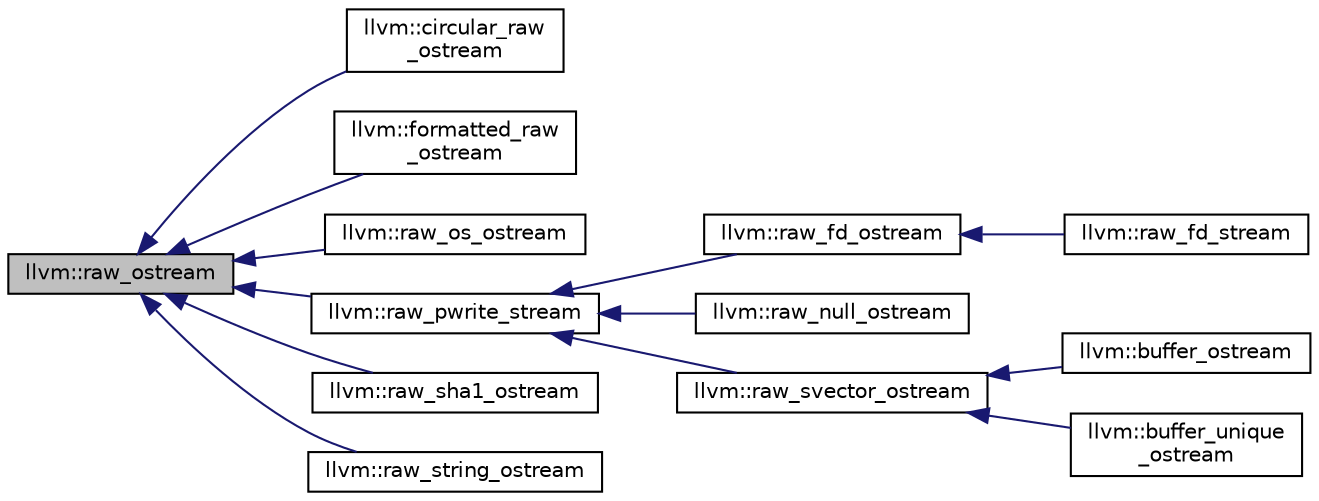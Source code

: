 digraph "llvm::raw_ostream"
{
 // LATEX_PDF_SIZE
  bgcolor="transparent";
  edge [fontname="Helvetica",fontsize="10",labelfontname="Helvetica",labelfontsize="10"];
  node [fontname="Helvetica",fontsize="10",shape=record];
  rankdir="LR";
  Node1 [label="llvm::raw_ostream",height=0.2,width=0.4,color="black", fillcolor="grey75", style="filled", fontcolor="black",tooltip="This class implements an extremely fast bulk output stream that can only output to a stream."];
  Node1 -> Node2 [dir="back",color="midnightblue",fontsize="10",style="solid",fontname="Helvetica"];
  Node2 [label="llvm::circular_raw\l_ostream",height=0.2,width=0.4,color="black",URL="$classllvm_1_1circular__raw__ostream.html",tooltip="circular_raw_ostream - A raw_ostream which can save its data to a circular buffer,..."];
  Node1 -> Node3 [dir="back",color="midnightblue",fontsize="10",style="solid",fontname="Helvetica"];
  Node3 [label="llvm::formatted_raw\l_ostream",height=0.2,width=0.4,color="black",URL="$classllvm_1_1formatted__raw__ostream.html",tooltip="formatted_raw_ostream - A raw_ostream that wraps another one and keeps track of line and column posit..."];
  Node1 -> Node4 [dir="back",color="midnightblue",fontsize="10",style="solid",fontname="Helvetica"];
  Node4 [label="llvm::raw_os_ostream",height=0.2,width=0.4,color="black",URL="$classllvm_1_1raw__os__ostream.html",tooltip="raw_os_ostream - A raw_ostream that writes to an std::ostream."];
  Node1 -> Node5 [dir="back",color="midnightblue",fontsize="10",style="solid",fontname="Helvetica"];
  Node5 [label="llvm::raw_pwrite_stream",height=0.2,width=0.4,color="black",URL="$classllvm_1_1raw__pwrite__stream.html",tooltip="An abstract base class for streams implementations that also support a pwrite operation."];
  Node5 -> Node6 [dir="back",color="midnightblue",fontsize="10",style="solid",fontname="Helvetica"];
  Node6 [label="llvm::raw_fd_ostream",height=0.2,width=0.4,color="black",URL="$classllvm_1_1raw__fd__ostream.html",tooltip="A raw_ostream that writes to a file descriptor."];
  Node6 -> Node7 [dir="back",color="midnightblue",fontsize="10",style="solid",fontname="Helvetica"];
  Node7 [label="llvm::raw_fd_stream",height=0.2,width=0.4,color="black",URL="$classllvm_1_1raw__fd__stream.html",tooltip="A raw_ostream of a file for reading/writing/seeking."];
  Node5 -> Node8 [dir="back",color="midnightblue",fontsize="10",style="solid",fontname="Helvetica"];
  Node8 [label="llvm::raw_null_ostream",height=0.2,width=0.4,color="black",URL="$classllvm_1_1raw__null__ostream.html",tooltip="A raw_ostream that discards all output."];
  Node5 -> Node9 [dir="back",color="midnightblue",fontsize="10",style="solid",fontname="Helvetica"];
  Node9 [label="llvm::raw_svector_ostream",height=0.2,width=0.4,color="black",URL="$classllvm_1_1raw__svector__ostream.html",tooltip="A raw_ostream that writes to an SmallVector or SmallString."];
  Node9 -> Node10 [dir="back",color="midnightblue",fontsize="10",style="solid",fontname="Helvetica"];
  Node10 [label="llvm::buffer_ostream",height=0.2,width=0.4,color="black",URL="$classllvm_1_1buffer__ostream.html",tooltip=" "];
  Node9 -> Node11 [dir="back",color="midnightblue",fontsize="10",style="solid",fontname="Helvetica"];
  Node11 [label="llvm::buffer_unique\l_ostream",height=0.2,width=0.4,color="black",URL="$classllvm_1_1buffer__unique__ostream.html",tooltip=" "];
  Node1 -> Node12 [dir="back",color="midnightblue",fontsize="10",style="solid",fontname="Helvetica"];
  Node12 [label="llvm::raw_sha1_ostream",height=0.2,width=0.4,color="black",URL="$classllvm_1_1raw__sha1__ostream.html",tooltip="A raw_ostream that hash the content using the sha1 algorithm."];
  Node1 -> Node13 [dir="back",color="midnightblue",fontsize="10",style="solid",fontname="Helvetica"];
  Node13 [label="llvm::raw_string_ostream",height=0.2,width=0.4,color="black",URL="$classllvm_1_1raw__string__ostream.html",tooltip="A raw_ostream that writes to an std::string."];
}
